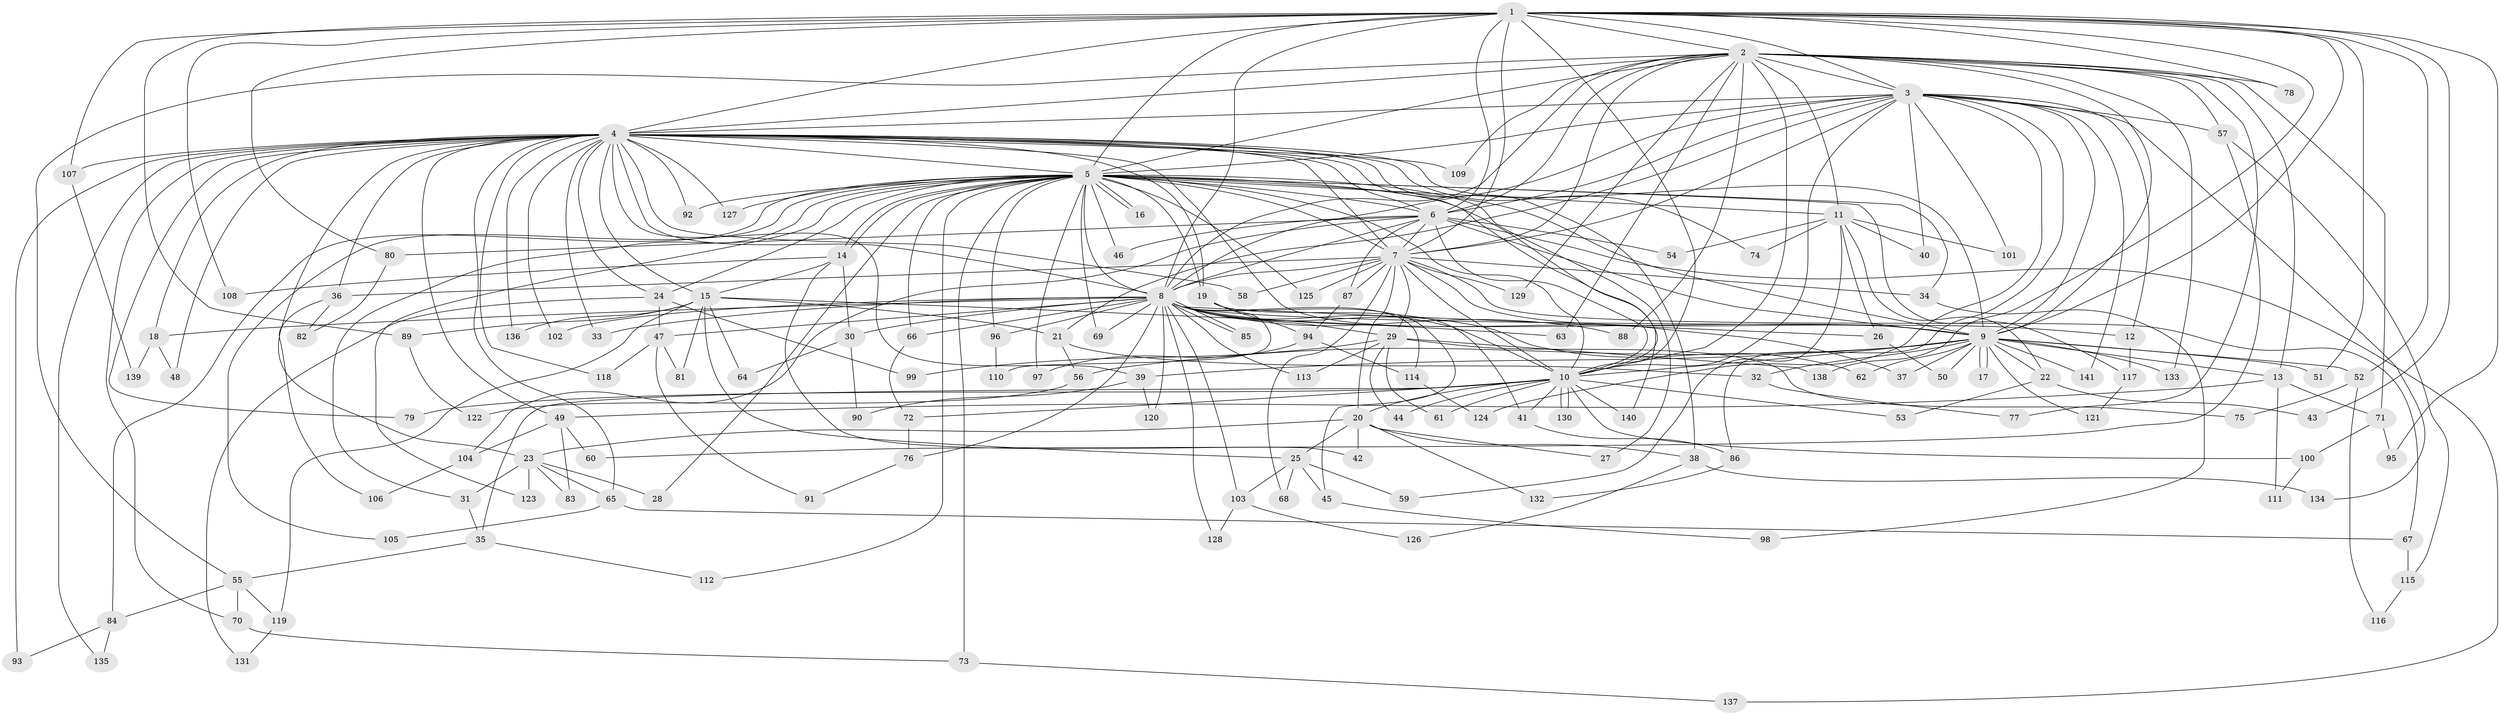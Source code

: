 // coarse degree distribution, {8: 0.020202020202020204, 2: 0.35353535353535354, 5: 0.06060606060606061, 21: 0.010101010101010102, 1: 0.04040404040404041, 4: 0.16161616161616163, 14: 0.010101010101010102, 3: 0.21212121212121213, 16: 0.010101010101010102, 6: 0.020202020202020204, 17: 0.020202020202020204, 19: 0.010101010101010102, 9: 0.020202020202020204, 28: 0.010101010101010102, 29: 0.010101010101010102, 7: 0.010101010101010102, 31: 0.010101010101010102, 18: 0.010101010101010102}
// Generated by graph-tools (version 1.1) at 2025/36/03/04/25 23:36:17]
// undirected, 141 vertices, 307 edges
graph export_dot {
  node [color=gray90,style=filled];
  1;
  2;
  3;
  4;
  5;
  6;
  7;
  8;
  9;
  10;
  11;
  12;
  13;
  14;
  15;
  16;
  17;
  18;
  19;
  20;
  21;
  22;
  23;
  24;
  25;
  26;
  27;
  28;
  29;
  30;
  31;
  32;
  33;
  34;
  35;
  36;
  37;
  38;
  39;
  40;
  41;
  42;
  43;
  44;
  45;
  46;
  47;
  48;
  49;
  50;
  51;
  52;
  53;
  54;
  55;
  56;
  57;
  58;
  59;
  60;
  61;
  62;
  63;
  64;
  65;
  66;
  67;
  68;
  69;
  70;
  71;
  72;
  73;
  74;
  75;
  76;
  77;
  78;
  79;
  80;
  81;
  82;
  83;
  84;
  85;
  86;
  87;
  88;
  89;
  90;
  91;
  92;
  93;
  94;
  95;
  96;
  97;
  98;
  99;
  100;
  101;
  102;
  103;
  104;
  105;
  106;
  107;
  108;
  109;
  110;
  111;
  112;
  113;
  114;
  115;
  116;
  117;
  118;
  119;
  120;
  121;
  122;
  123;
  124;
  125;
  126;
  127;
  128;
  129;
  130;
  131;
  132;
  133;
  134;
  135;
  136;
  137;
  138;
  139;
  140;
  141;
  1 -- 2;
  1 -- 3;
  1 -- 4;
  1 -- 5;
  1 -- 6;
  1 -- 7;
  1 -- 8;
  1 -- 9;
  1 -- 10;
  1 -- 43;
  1 -- 51;
  1 -- 52;
  1 -- 78;
  1 -- 80;
  1 -- 89;
  1 -- 95;
  1 -- 107;
  1 -- 108;
  1 -- 138;
  2 -- 3;
  2 -- 4;
  2 -- 5;
  2 -- 6;
  2 -- 7;
  2 -- 8;
  2 -- 9;
  2 -- 10;
  2 -- 11;
  2 -- 13;
  2 -- 55;
  2 -- 57;
  2 -- 63;
  2 -- 71;
  2 -- 77;
  2 -- 78;
  2 -- 88;
  2 -- 109;
  2 -- 129;
  2 -- 133;
  3 -- 4;
  3 -- 5;
  3 -- 6;
  3 -- 7;
  3 -- 8;
  3 -- 9;
  3 -- 10;
  3 -- 12;
  3 -- 21;
  3 -- 40;
  3 -- 57;
  3 -- 86;
  3 -- 101;
  3 -- 124;
  3 -- 134;
  3 -- 141;
  4 -- 5;
  4 -- 6;
  4 -- 7;
  4 -- 8;
  4 -- 9;
  4 -- 10;
  4 -- 15;
  4 -- 18;
  4 -- 19;
  4 -- 23;
  4 -- 24;
  4 -- 33;
  4 -- 36;
  4 -- 37;
  4 -- 38;
  4 -- 39;
  4 -- 48;
  4 -- 49;
  4 -- 58;
  4 -- 65;
  4 -- 70;
  4 -- 74;
  4 -- 79;
  4 -- 92;
  4 -- 93;
  4 -- 102;
  4 -- 107;
  4 -- 109;
  4 -- 118;
  4 -- 127;
  4 -- 135;
  4 -- 136;
  5 -- 6;
  5 -- 7;
  5 -- 8;
  5 -- 9;
  5 -- 10;
  5 -- 11;
  5 -- 14;
  5 -- 14;
  5 -- 16;
  5 -- 16;
  5 -- 19;
  5 -- 24;
  5 -- 27;
  5 -- 28;
  5 -- 31;
  5 -- 34;
  5 -- 46;
  5 -- 66;
  5 -- 69;
  5 -- 73;
  5 -- 84;
  5 -- 92;
  5 -- 96;
  5 -- 97;
  5 -- 105;
  5 -- 112;
  5 -- 117;
  5 -- 123;
  5 -- 125;
  5 -- 127;
  5 -- 140;
  6 -- 7;
  6 -- 8;
  6 -- 9;
  6 -- 10;
  6 -- 46;
  6 -- 54;
  6 -- 80;
  6 -- 87;
  6 -- 104;
  6 -- 137;
  7 -- 8;
  7 -- 9;
  7 -- 10;
  7 -- 20;
  7 -- 29;
  7 -- 34;
  7 -- 36;
  7 -- 58;
  7 -- 67;
  7 -- 68;
  7 -- 87;
  7 -- 125;
  7 -- 129;
  8 -- 9;
  8 -- 10;
  8 -- 12;
  8 -- 18;
  8 -- 26;
  8 -- 29;
  8 -- 30;
  8 -- 33;
  8 -- 45;
  8 -- 47;
  8 -- 62;
  8 -- 66;
  8 -- 69;
  8 -- 76;
  8 -- 85;
  8 -- 85;
  8 -- 88;
  8 -- 96;
  8 -- 102;
  8 -- 103;
  8 -- 113;
  8 -- 114;
  8 -- 120;
  8 -- 128;
  9 -- 10;
  9 -- 13;
  9 -- 17;
  9 -- 17;
  9 -- 22;
  9 -- 32;
  9 -- 37;
  9 -- 39;
  9 -- 50;
  9 -- 51;
  9 -- 52;
  9 -- 56;
  9 -- 62;
  9 -- 121;
  9 -- 133;
  9 -- 141;
  10 -- 20;
  10 -- 35;
  10 -- 41;
  10 -- 44;
  10 -- 53;
  10 -- 61;
  10 -- 72;
  10 -- 79;
  10 -- 100;
  10 -- 130;
  10 -- 130;
  10 -- 140;
  11 -- 22;
  11 -- 26;
  11 -- 40;
  11 -- 54;
  11 -- 59;
  11 -- 74;
  11 -- 101;
  12 -- 117;
  13 -- 49;
  13 -- 71;
  13 -- 111;
  14 -- 15;
  14 -- 30;
  14 -- 42;
  14 -- 108;
  15 -- 21;
  15 -- 25;
  15 -- 63;
  15 -- 64;
  15 -- 81;
  15 -- 89;
  15 -- 119;
  15 -- 136;
  18 -- 48;
  18 -- 139;
  19 -- 41;
  19 -- 94;
  19 -- 110;
  20 -- 23;
  20 -- 25;
  20 -- 27;
  20 -- 38;
  20 -- 42;
  20 -- 132;
  21 -- 32;
  21 -- 56;
  22 -- 43;
  22 -- 53;
  23 -- 28;
  23 -- 31;
  23 -- 65;
  23 -- 83;
  23 -- 123;
  24 -- 47;
  24 -- 99;
  24 -- 131;
  25 -- 45;
  25 -- 59;
  25 -- 68;
  25 -- 103;
  26 -- 50;
  29 -- 44;
  29 -- 61;
  29 -- 75;
  29 -- 99;
  29 -- 113;
  29 -- 138;
  30 -- 64;
  30 -- 90;
  31 -- 35;
  32 -- 77;
  34 -- 98;
  35 -- 55;
  35 -- 112;
  36 -- 82;
  36 -- 106;
  38 -- 126;
  38 -- 134;
  39 -- 90;
  39 -- 120;
  41 -- 86;
  45 -- 98;
  47 -- 81;
  47 -- 91;
  47 -- 118;
  49 -- 60;
  49 -- 83;
  49 -- 104;
  52 -- 75;
  52 -- 116;
  55 -- 70;
  55 -- 84;
  55 -- 119;
  56 -- 122;
  57 -- 60;
  57 -- 115;
  65 -- 67;
  65 -- 105;
  66 -- 72;
  67 -- 115;
  70 -- 73;
  71 -- 95;
  71 -- 100;
  72 -- 76;
  73 -- 137;
  76 -- 91;
  80 -- 82;
  84 -- 93;
  84 -- 135;
  86 -- 132;
  87 -- 94;
  89 -- 122;
  94 -- 97;
  94 -- 114;
  96 -- 110;
  100 -- 111;
  103 -- 126;
  103 -- 128;
  104 -- 106;
  107 -- 139;
  114 -- 124;
  115 -- 116;
  117 -- 121;
  119 -- 131;
}
